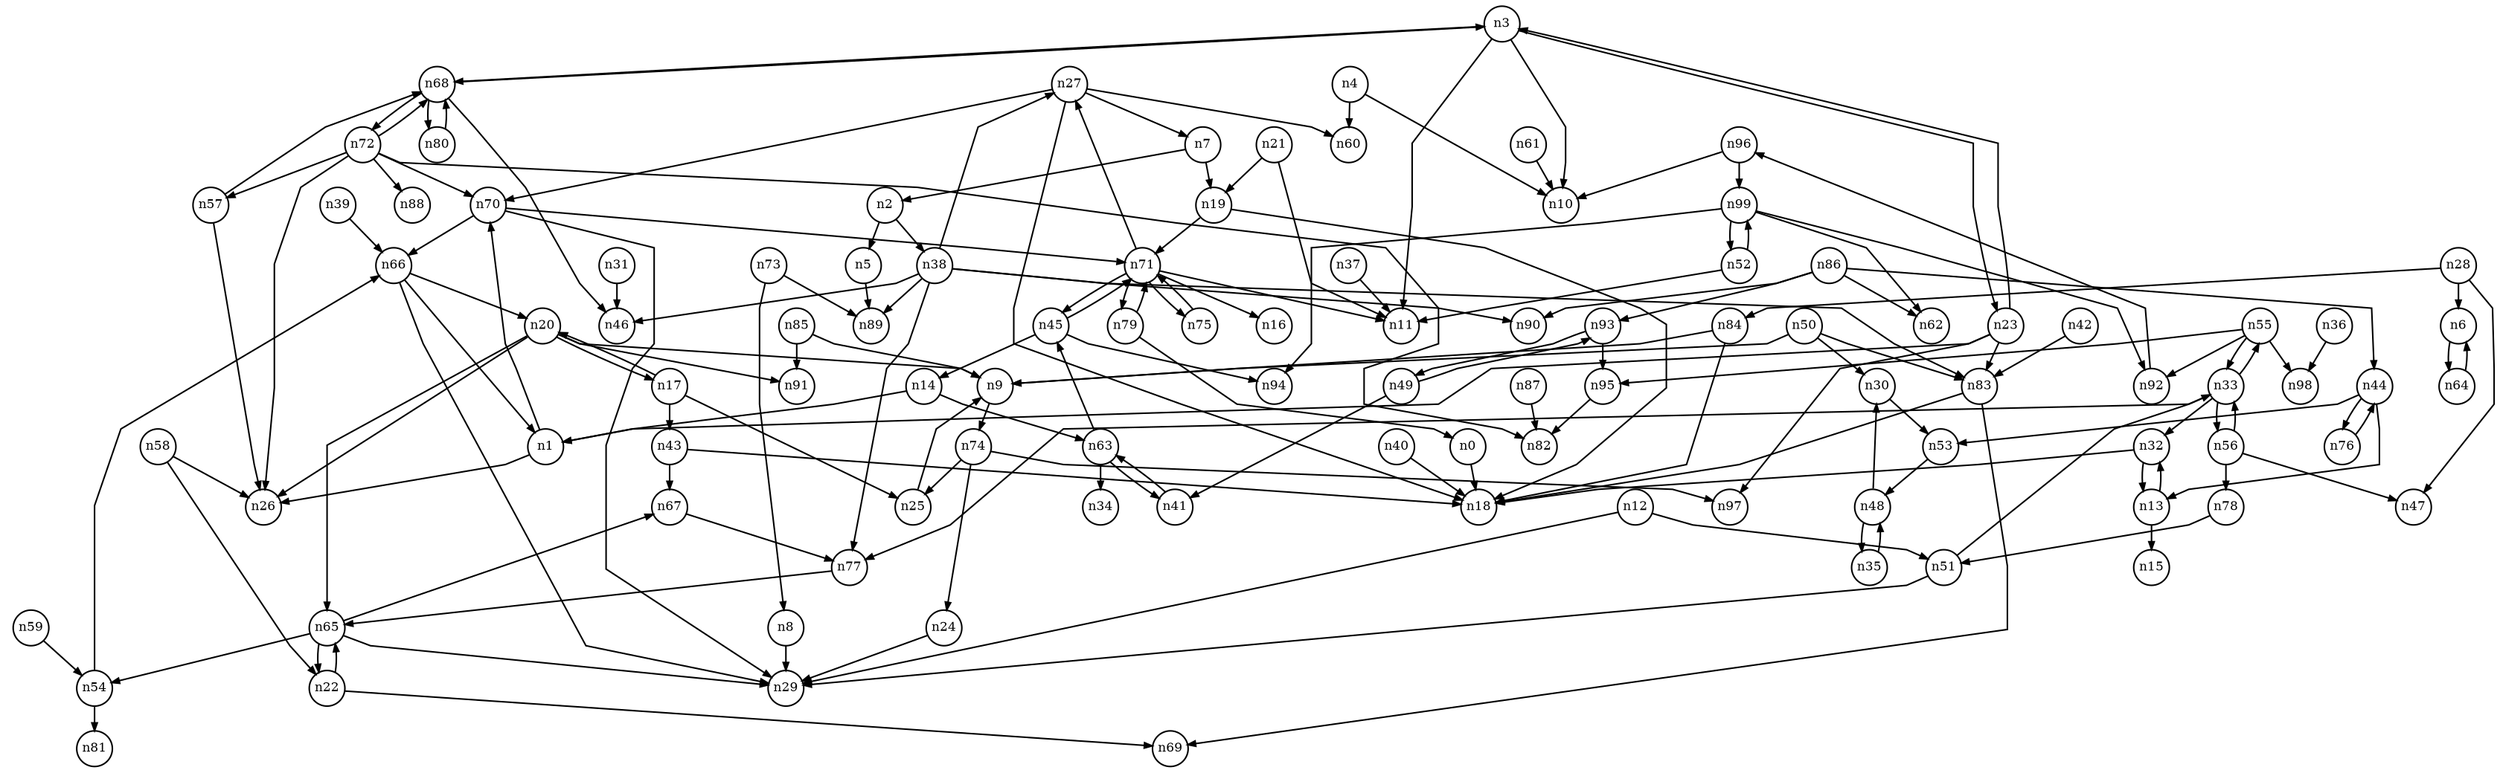 digraph G{
splines=polyline;
ranksep=0.22;
nodesep=0.22;
nodesize=0.32;
fontsize=8
edge [arrowsize=0.5]
node [fontsize=8 shape=circle width=0.32 fixedsize=shape];

n0 -> n18
n1 -> n26
n1 -> n70
n5 -> n89
n2 -> n5
n2 -> n38
n38 -> n27
n38 -> n46
n38 -> n77
n38 -> n83
n38 -> n89
n38 -> n90
n3 -> n10
n3 -> n11
n3 -> n23
n3 -> n68
n23 -> n1
n23 -> n83
n23 -> n97
n23 -> n3
n4 -> n10
n4 -> n60
n19 -> n18
n19 -> n71
n7 -> n19
n7 -> n2
n8 -> n29
n12 -> n29
n12 -> n51
n51 -> n29
n51 -> n33
n13 -> n15
n13 -> n32
n14 -> n1
n14 -> n63
n25 -> n9
n17 -> n25
n17 -> n43
n17 -> n20
n43 -> n18
n43 -> n67
n9 -> n74
n20 -> n9
n20 -> n17
n20 -> n26
n20 -> n65
n20 -> n91
n65 -> n22
n65 -> n29
n65 -> n54
n65 -> n67
n21 -> n11
n21 -> n19
n22 -> n69
n22 -> n65
n83 -> n18
n83 -> n69
n24 -> n29
n27 -> n7
n27 -> n18
n27 -> n60
n27 -> n70
n70 -> n29
n70 -> n66
n70 -> n71
n6 -> n64
n28 -> n6
n28 -> n47
n28 -> n84
n84 -> n9
n84 -> n18
n53 -> n48
n30 -> n53
n31 -> n46
n32 -> n13
n32 -> n18
n33 -> n32
n33 -> n55
n33 -> n56
n33 -> n77
n55 -> n92
n55 -> n95
n55 -> n98
n55 -> n33
n56 -> n47
n56 -> n78
n56 -> n33
n77 -> n65
n36 -> n98
n37 -> n11
n66 -> n1
n66 -> n29
n66 -> n20
n39 -> n66
n40 -> n18
n42 -> n83
n67 -> n77
n44 -> n13
n44 -> n53
n44 -> n76
n76 -> n44
n45 -> n14
n45 -> n94
n45 -> n71
n48 -> n30
n48 -> n35
n35 -> n48
n41 -> n63
n49 -> n41
n49 -> n93
n93 -> n95
n93 -> n49
n50 -> n9
n50 -> n30
n50 -> n83
n52 -> n11
n52 -> n99
n99 -> n62
n99 -> n92
n99 -> n94
n99 -> n52
n54 -> n66
n54 -> n81
n92 -> n96
n95 -> n82
n78 -> n51
n57 -> n26
n57 -> n68
n58 -> n22
n58 -> n26
n59 -> n54
n61 -> n10
n63 -> n34
n63 -> n41
n63 -> n45
n64 -> n6
n68 -> n3
n68 -> n46
n68 -> n72
n68 -> n80
n72 -> n26
n72 -> n57
n72 -> n70
n72 -> n82
n72 -> n88
n72 -> n68
n80 -> n68
n71 -> n11
n71 -> n16
n71 -> n27
n71 -> n45
n71 -> n75
n71 -> n79
n75 -> n71
n79 -> n0
n79 -> n71
n73 -> n8
n73 -> n89
n74 -> n24
n74 -> n25
n74 -> n97
n85 -> n9
n85 -> n91
n86 -> n44
n86 -> n62
n86 -> n90
n86 -> n93
n87 -> n82
n96 -> n10
n96 -> n99
}
